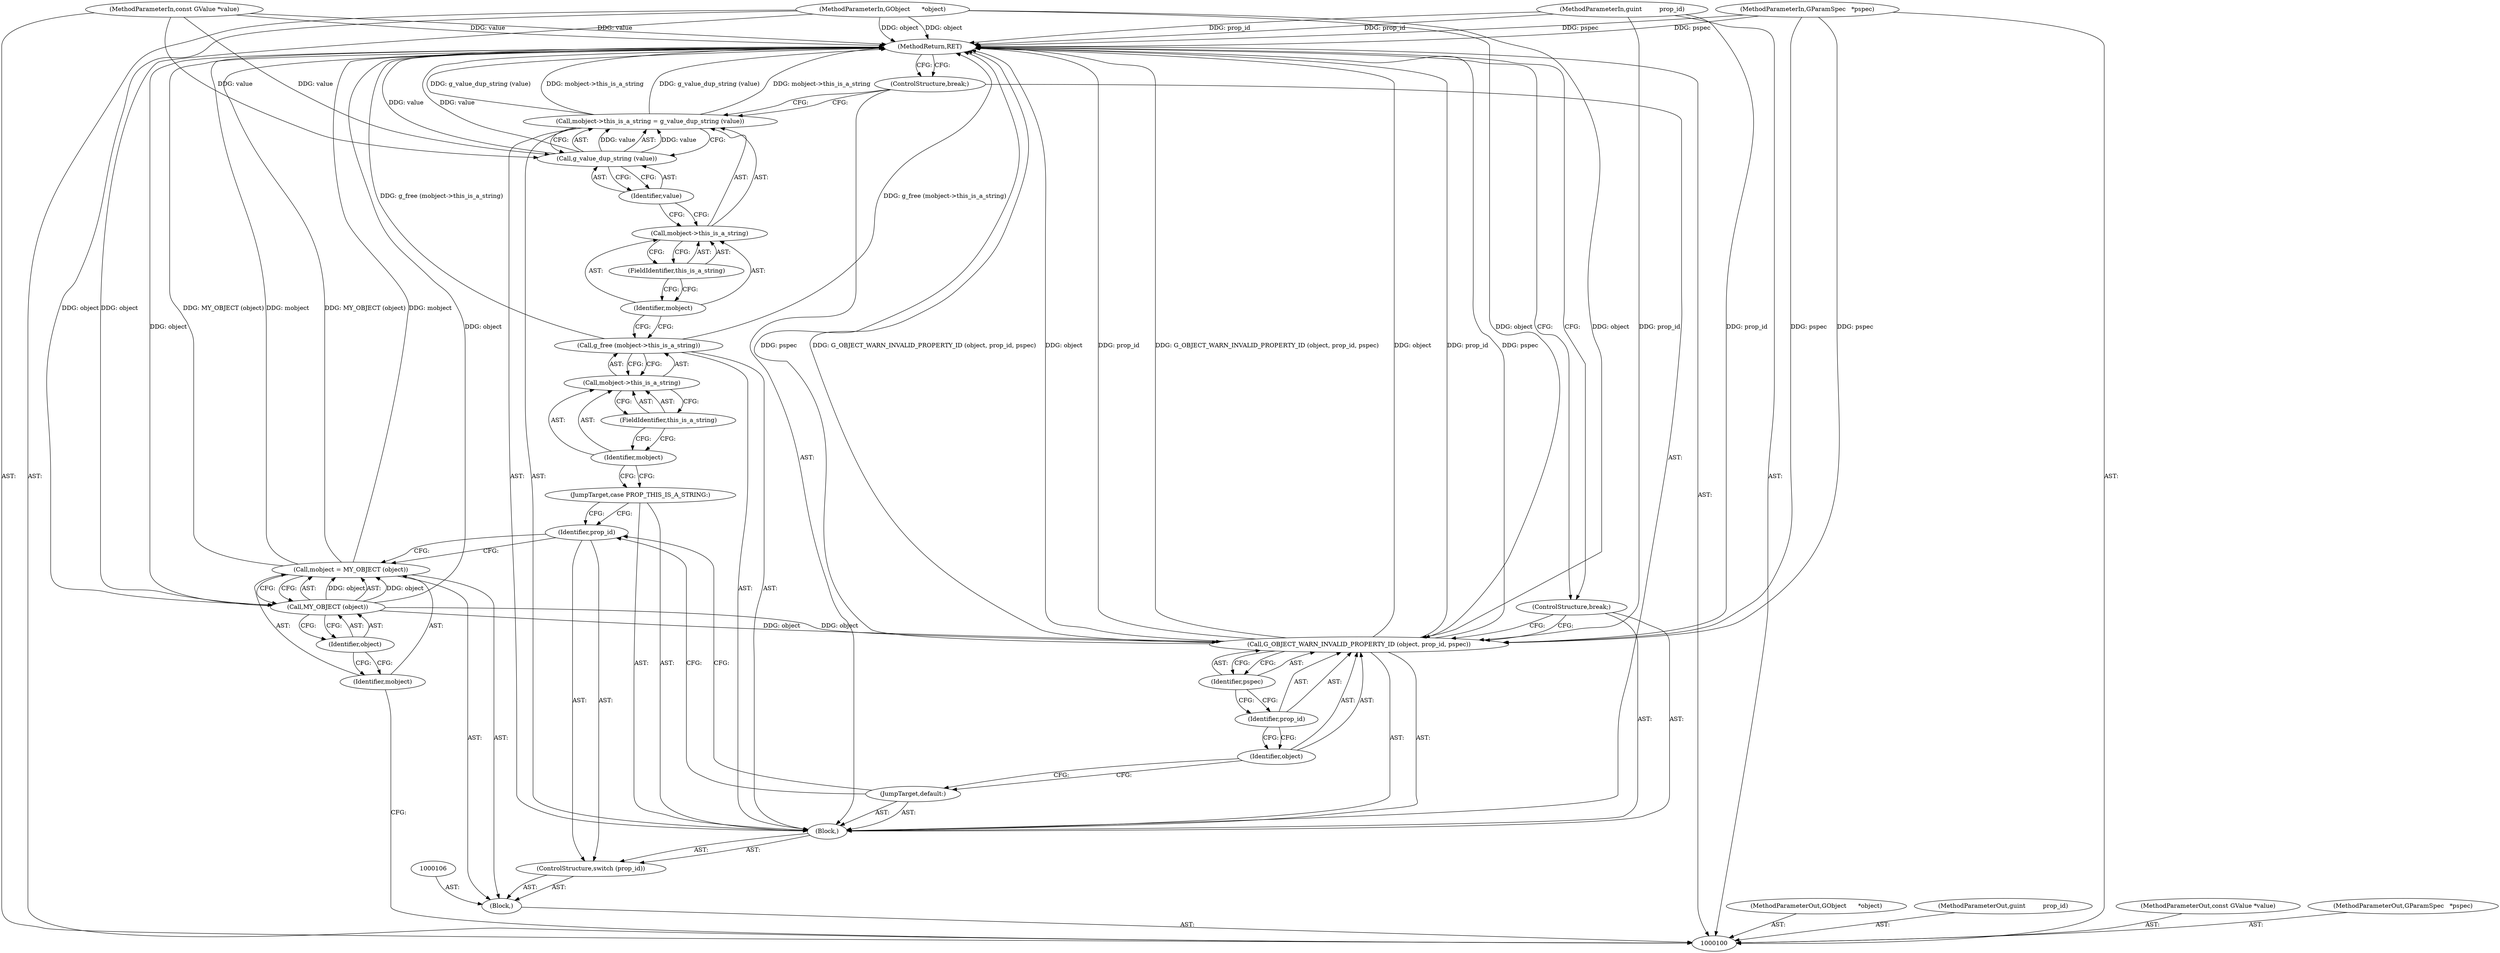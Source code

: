 digraph "1_dbus_9a6bce9b615abca6068348c1606ba8eaf13d9ae0_37" {
"1000132" [label="(MethodReturn,RET)"];
"1000101" [label="(MethodParameterIn,GObject      *object)"];
"1000169" [label="(MethodParameterOut,GObject      *object)"];
"1000114" [label="(JumpTarget,case PROP_THIS_IS_A_STRING:)"];
"1000116" [label="(Call,mobject->this_is_a_string)"];
"1000117" [label="(Identifier,mobject)"];
"1000118" [label="(FieldIdentifier,this_is_a_string)"];
"1000115" [label="(Call,g_free (mobject->this_is_a_string))"];
"1000122" [label="(FieldIdentifier,this_is_a_string)"];
"1000123" [label="(Call,g_value_dup_string (value))"];
"1000124" [label="(Identifier,value)"];
"1000119" [label="(Call,mobject->this_is_a_string = g_value_dup_string (value))"];
"1000120" [label="(Call,mobject->this_is_a_string)"];
"1000121" [label="(Identifier,mobject)"];
"1000125" [label="(ControlStructure,break;)"];
"1000126" [label="(JumpTarget,default:)"];
"1000128" [label="(Identifier,object)"];
"1000129" [label="(Identifier,prop_id)"];
"1000130" [label="(Identifier,pspec)"];
"1000127" [label="(Call,G_OBJECT_WARN_INVALID_PROPERTY_ID (object, prop_id, pspec))"];
"1000131" [label="(ControlStructure,break;)"];
"1000102" [label="(MethodParameterIn,guint         prop_id)"];
"1000170" [label="(MethodParameterOut,guint         prop_id)"];
"1000103" [label="(MethodParameterIn,const GValue *value)"];
"1000171" [label="(MethodParameterOut,const GValue *value)"];
"1000104" [label="(MethodParameterIn,GParamSpec   *pspec)"];
"1000172" [label="(MethodParameterOut,GParamSpec   *pspec)"];
"1000105" [label="(Block,)"];
"1000109" [label="(Call,MY_OBJECT (object))"];
"1000107" [label="(Call,mobject = MY_OBJECT (object))"];
"1000108" [label="(Identifier,mobject)"];
"1000110" [label="(Identifier,object)"];
"1000112" [label="(Identifier,prop_id)"];
"1000111" [label="(ControlStructure,switch (prop_id))"];
"1000113" [label="(Block,)"];
"1000132" -> "1000100"  [label="AST: "];
"1000132" -> "1000125"  [label="CFG: "];
"1000132" -> "1000131"  [label="CFG: "];
"1000127" -> "1000132"  [label="DDG: pspec"];
"1000127" -> "1000132"  [label="DDG: G_OBJECT_WARN_INVALID_PROPERTY_ID (object, prop_id, pspec)"];
"1000127" -> "1000132"  [label="DDG: object"];
"1000127" -> "1000132"  [label="DDG: prop_id"];
"1000107" -> "1000132"  [label="DDG: mobject"];
"1000107" -> "1000132"  [label="DDG: MY_OBJECT (object)"];
"1000104" -> "1000132"  [label="DDG: pspec"];
"1000119" -> "1000132"  [label="DDG: g_value_dup_string (value)"];
"1000119" -> "1000132"  [label="DDG: mobject->this_is_a_string"];
"1000115" -> "1000132"  [label="DDG: g_free (mobject->this_is_a_string)"];
"1000102" -> "1000132"  [label="DDG: prop_id"];
"1000123" -> "1000132"  [label="DDG: value"];
"1000103" -> "1000132"  [label="DDG: value"];
"1000101" -> "1000132"  [label="DDG: object"];
"1000109" -> "1000132"  [label="DDG: object"];
"1000101" -> "1000100"  [label="AST: "];
"1000101" -> "1000132"  [label="DDG: object"];
"1000101" -> "1000109"  [label="DDG: object"];
"1000101" -> "1000127"  [label="DDG: object"];
"1000169" -> "1000100"  [label="AST: "];
"1000114" -> "1000113"  [label="AST: "];
"1000114" -> "1000112"  [label="CFG: "];
"1000117" -> "1000114"  [label="CFG: "];
"1000116" -> "1000115"  [label="AST: "];
"1000116" -> "1000118"  [label="CFG: "];
"1000117" -> "1000116"  [label="AST: "];
"1000118" -> "1000116"  [label="AST: "];
"1000115" -> "1000116"  [label="CFG: "];
"1000117" -> "1000116"  [label="AST: "];
"1000117" -> "1000114"  [label="CFG: "];
"1000118" -> "1000117"  [label="CFG: "];
"1000118" -> "1000116"  [label="AST: "];
"1000118" -> "1000117"  [label="CFG: "];
"1000116" -> "1000118"  [label="CFG: "];
"1000115" -> "1000113"  [label="AST: "];
"1000115" -> "1000116"  [label="CFG: "];
"1000116" -> "1000115"  [label="AST: "];
"1000121" -> "1000115"  [label="CFG: "];
"1000115" -> "1000132"  [label="DDG: g_free (mobject->this_is_a_string)"];
"1000122" -> "1000120"  [label="AST: "];
"1000122" -> "1000121"  [label="CFG: "];
"1000120" -> "1000122"  [label="CFG: "];
"1000123" -> "1000119"  [label="AST: "];
"1000123" -> "1000124"  [label="CFG: "];
"1000124" -> "1000123"  [label="AST: "];
"1000119" -> "1000123"  [label="CFG: "];
"1000123" -> "1000132"  [label="DDG: value"];
"1000123" -> "1000119"  [label="DDG: value"];
"1000103" -> "1000123"  [label="DDG: value"];
"1000124" -> "1000123"  [label="AST: "];
"1000124" -> "1000120"  [label="CFG: "];
"1000123" -> "1000124"  [label="CFG: "];
"1000119" -> "1000113"  [label="AST: "];
"1000119" -> "1000123"  [label="CFG: "];
"1000120" -> "1000119"  [label="AST: "];
"1000123" -> "1000119"  [label="AST: "];
"1000125" -> "1000119"  [label="CFG: "];
"1000119" -> "1000132"  [label="DDG: g_value_dup_string (value)"];
"1000119" -> "1000132"  [label="DDG: mobject->this_is_a_string"];
"1000123" -> "1000119"  [label="DDG: value"];
"1000120" -> "1000119"  [label="AST: "];
"1000120" -> "1000122"  [label="CFG: "];
"1000121" -> "1000120"  [label="AST: "];
"1000122" -> "1000120"  [label="AST: "];
"1000124" -> "1000120"  [label="CFG: "];
"1000121" -> "1000120"  [label="AST: "];
"1000121" -> "1000115"  [label="CFG: "];
"1000122" -> "1000121"  [label="CFG: "];
"1000125" -> "1000113"  [label="AST: "];
"1000125" -> "1000119"  [label="CFG: "];
"1000132" -> "1000125"  [label="CFG: "];
"1000126" -> "1000113"  [label="AST: "];
"1000126" -> "1000112"  [label="CFG: "];
"1000128" -> "1000126"  [label="CFG: "];
"1000128" -> "1000127"  [label="AST: "];
"1000128" -> "1000126"  [label="CFG: "];
"1000129" -> "1000128"  [label="CFG: "];
"1000129" -> "1000127"  [label="AST: "];
"1000129" -> "1000128"  [label="CFG: "];
"1000130" -> "1000129"  [label="CFG: "];
"1000130" -> "1000127"  [label="AST: "];
"1000130" -> "1000129"  [label="CFG: "];
"1000127" -> "1000130"  [label="CFG: "];
"1000127" -> "1000113"  [label="AST: "];
"1000127" -> "1000130"  [label="CFG: "];
"1000128" -> "1000127"  [label="AST: "];
"1000129" -> "1000127"  [label="AST: "];
"1000130" -> "1000127"  [label="AST: "];
"1000131" -> "1000127"  [label="CFG: "];
"1000127" -> "1000132"  [label="DDG: pspec"];
"1000127" -> "1000132"  [label="DDG: G_OBJECT_WARN_INVALID_PROPERTY_ID (object, prop_id, pspec)"];
"1000127" -> "1000132"  [label="DDG: object"];
"1000127" -> "1000132"  [label="DDG: prop_id"];
"1000109" -> "1000127"  [label="DDG: object"];
"1000101" -> "1000127"  [label="DDG: object"];
"1000102" -> "1000127"  [label="DDG: prop_id"];
"1000104" -> "1000127"  [label="DDG: pspec"];
"1000131" -> "1000113"  [label="AST: "];
"1000131" -> "1000127"  [label="CFG: "];
"1000132" -> "1000131"  [label="CFG: "];
"1000102" -> "1000100"  [label="AST: "];
"1000102" -> "1000132"  [label="DDG: prop_id"];
"1000102" -> "1000127"  [label="DDG: prop_id"];
"1000170" -> "1000100"  [label="AST: "];
"1000103" -> "1000100"  [label="AST: "];
"1000103" -> "1000132"  [label="DDG: value"];
"1000103" -> "1000123"  [label="DDG: value"];
"1000171" -> "1000100"  [label="AST: "];
"1000104" -> "1000100"  [label="AST: "];
"1000104" -> "1000132"  [label="DDG: pspec"];
"1000104" -> "1000127"  [label="DDG: pspec"];
"1000172" -> "1000100"  [label="AST: "];
"1000105" -> "1000100"  [label="AST: "];
"1000106" -> "1000105"  [label="AST: "];
"1000107" -> "1000105"  [label="AST: "];
"1000111" -> "1000105"  [label="AST: "];
"1000109" -> "1000107"  [label="AST: "];
"1000109" -> "1000110"  [label="CFG: "];
"1000110" -> "1000109"  [label="AST: "];
"1000107" -> "1000109"  [label="CFG: "];
"1000109" -> "1000132"  [label="DDG: object"];
"1000109" -> "1000107"  [label="DDG: object"];
"1000101" -> "1000109"  [label="DDG: object"];
"1000109" -> "1000127"  [label="DDG: object"];
"1000107" -> "1000105"  [label="AST: "];
"1000107" -> "1000109"  [label="CFG: "];
"1000108" -> "1000107"  [label="AST: "];
"1000109" -> "1000107"  [label="AST: "];
"1000112" -> "1000107"  [label="CFG: "];
"1000107" -> "1000132"  [label="DDG: mobject"];
"1000107" -> "1000132"  [label="DDG: MY_OBJECT (object)"];
"1000109" -> "1000107"  [label="DDG: object"];
"1000108" -> "1000107"  [label="AST: "];
"1000108" -> "1000100"  [label="CFG: "];
"1000110" -> "1000108"  [label="CFG: "];
"1000110" -> "1000109"  [label="AST: "];
"1000110" -> "1000108"  [label="CFG: "];
"1000109" -> "1000110"  [label="CFG: "];
"1000112" -> "1000111"  [label="AST: "];
"1000112" -> "1000107"  [label="CFG: "];
"1000114" -> "1000112"  [label="CFG: "];
"1000126" -> "1000112"  [label="CFG: "];
"1000111" -> "1000105"  [label="AST: "];
"1000112" -> "1000111"  [label="AST: "];
"1000113" -> "1000111"  [label="AST: "];
"1000113" -> "1000111"  [label="AST: "];
"1000114" -> "1000113"  [label="AST: "];
"1000115" -> "1000113"  [label="AST: "];
"1000119" -> "1000113"  [label="AST: "];
"1000125" -> "1000113"  [label="AST: "];
"1000126" -> "1000113"  [label="AST: "];
"1000127" -> "1000113"  [label="AST: "];
"1000131" -> "1000113"  [label="AST: "];
}
